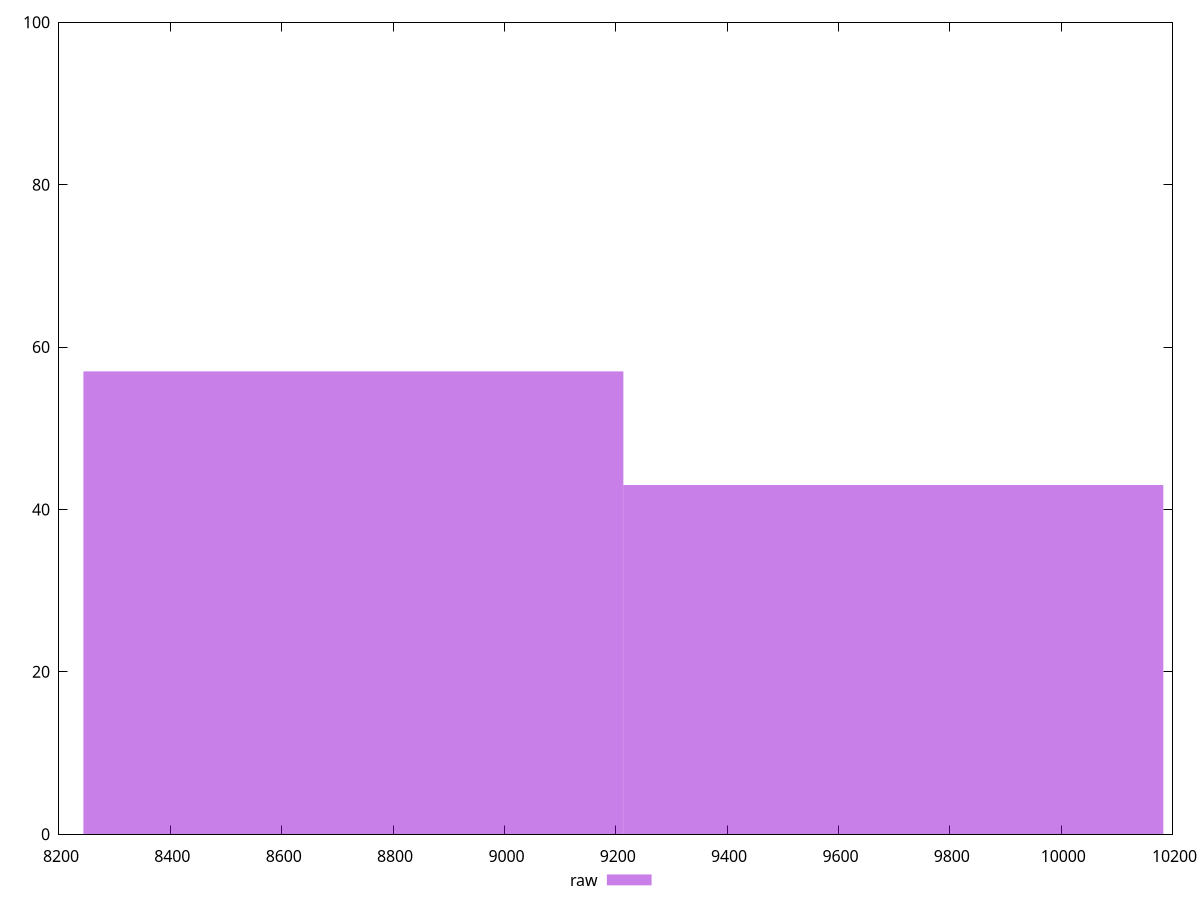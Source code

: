 reset
set terminal svg size 640, 490 enhanced background rgb 'white'
set output "report_00007_2020-12-11T15:55:29.892Z/largest-contentful-paint/samples/pages+cached+noexternal/raw/histogram.svg"

$raw <<EOF
9698.631302687552 43
8728.768172418797 57
EOF

set key outside below
set boxwidth 969.8631302687553
set yrange [0:100]
set style fill transparent solid 0.5 noborder

plot \
  $raw title "raw" with boxes, \


reset